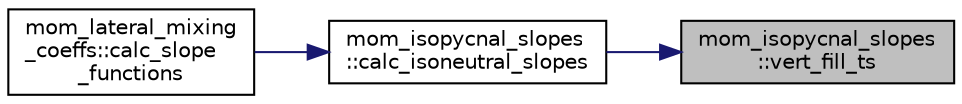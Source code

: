 digraph "mom_isopycnal_slopes::vert_fill_ts"
{
 // INTERACTIVE_SVG=YES
 // LATEX_PDF_SIZE
  edge [fontname="Helvetica",fontsize="10",labelfontname="Helvetica",labelfontsize="10"];
  node [fontname="Helvetica",fontsize="10",shape=record];
  rankdir="RL";
  Node1 [label="mom_isopycnal_slopes\l::vert_fill_ts",height=0.2,width=0.4,color="black", fillcolor="grey75", style="filled", fontcolor="black",tooltip="Returns tracer arrays (nominally T and S) with massless layers filled with sensible values,..."];
  Node1 -> Node2 [dir="back",color="midnightblue",fontsize="10",style="solid",fontname="Helvetica"];
  Node2 [label="mom_isopycnal_slopes\l::calc_isoneutral_slopes",height=0.2,width=0.4,color="black", fillcolor="white", style="filled",URL="$namespacemom__isopycnal__slopes.html#a08dfdd6e2381a4865d94fb4a91f1d878",tooltip="Calculate isopycnal slopes, and optionally return N2 used in calculation."];
  Node2 -> Node3 [dir="back",color="midnightblue",fontsize="10",style="solid",fontname="Helvetica"];
  Node3 [label="mom_lateral_mixing\l_coeffs::calc_slope\l_functions",height=0.2,width=0.4,color="black", fillcolor="white", style="filled",URL="$namespacemom__lateral__mixing__coeffs.html#a90d17b7e05aab37752c8d9061de29170",tooltip="Calculates and stores functions of isopycnal slopes, e.g. Sx, Sy, S*N, mostly used in the Visbeck et ..."];
}
